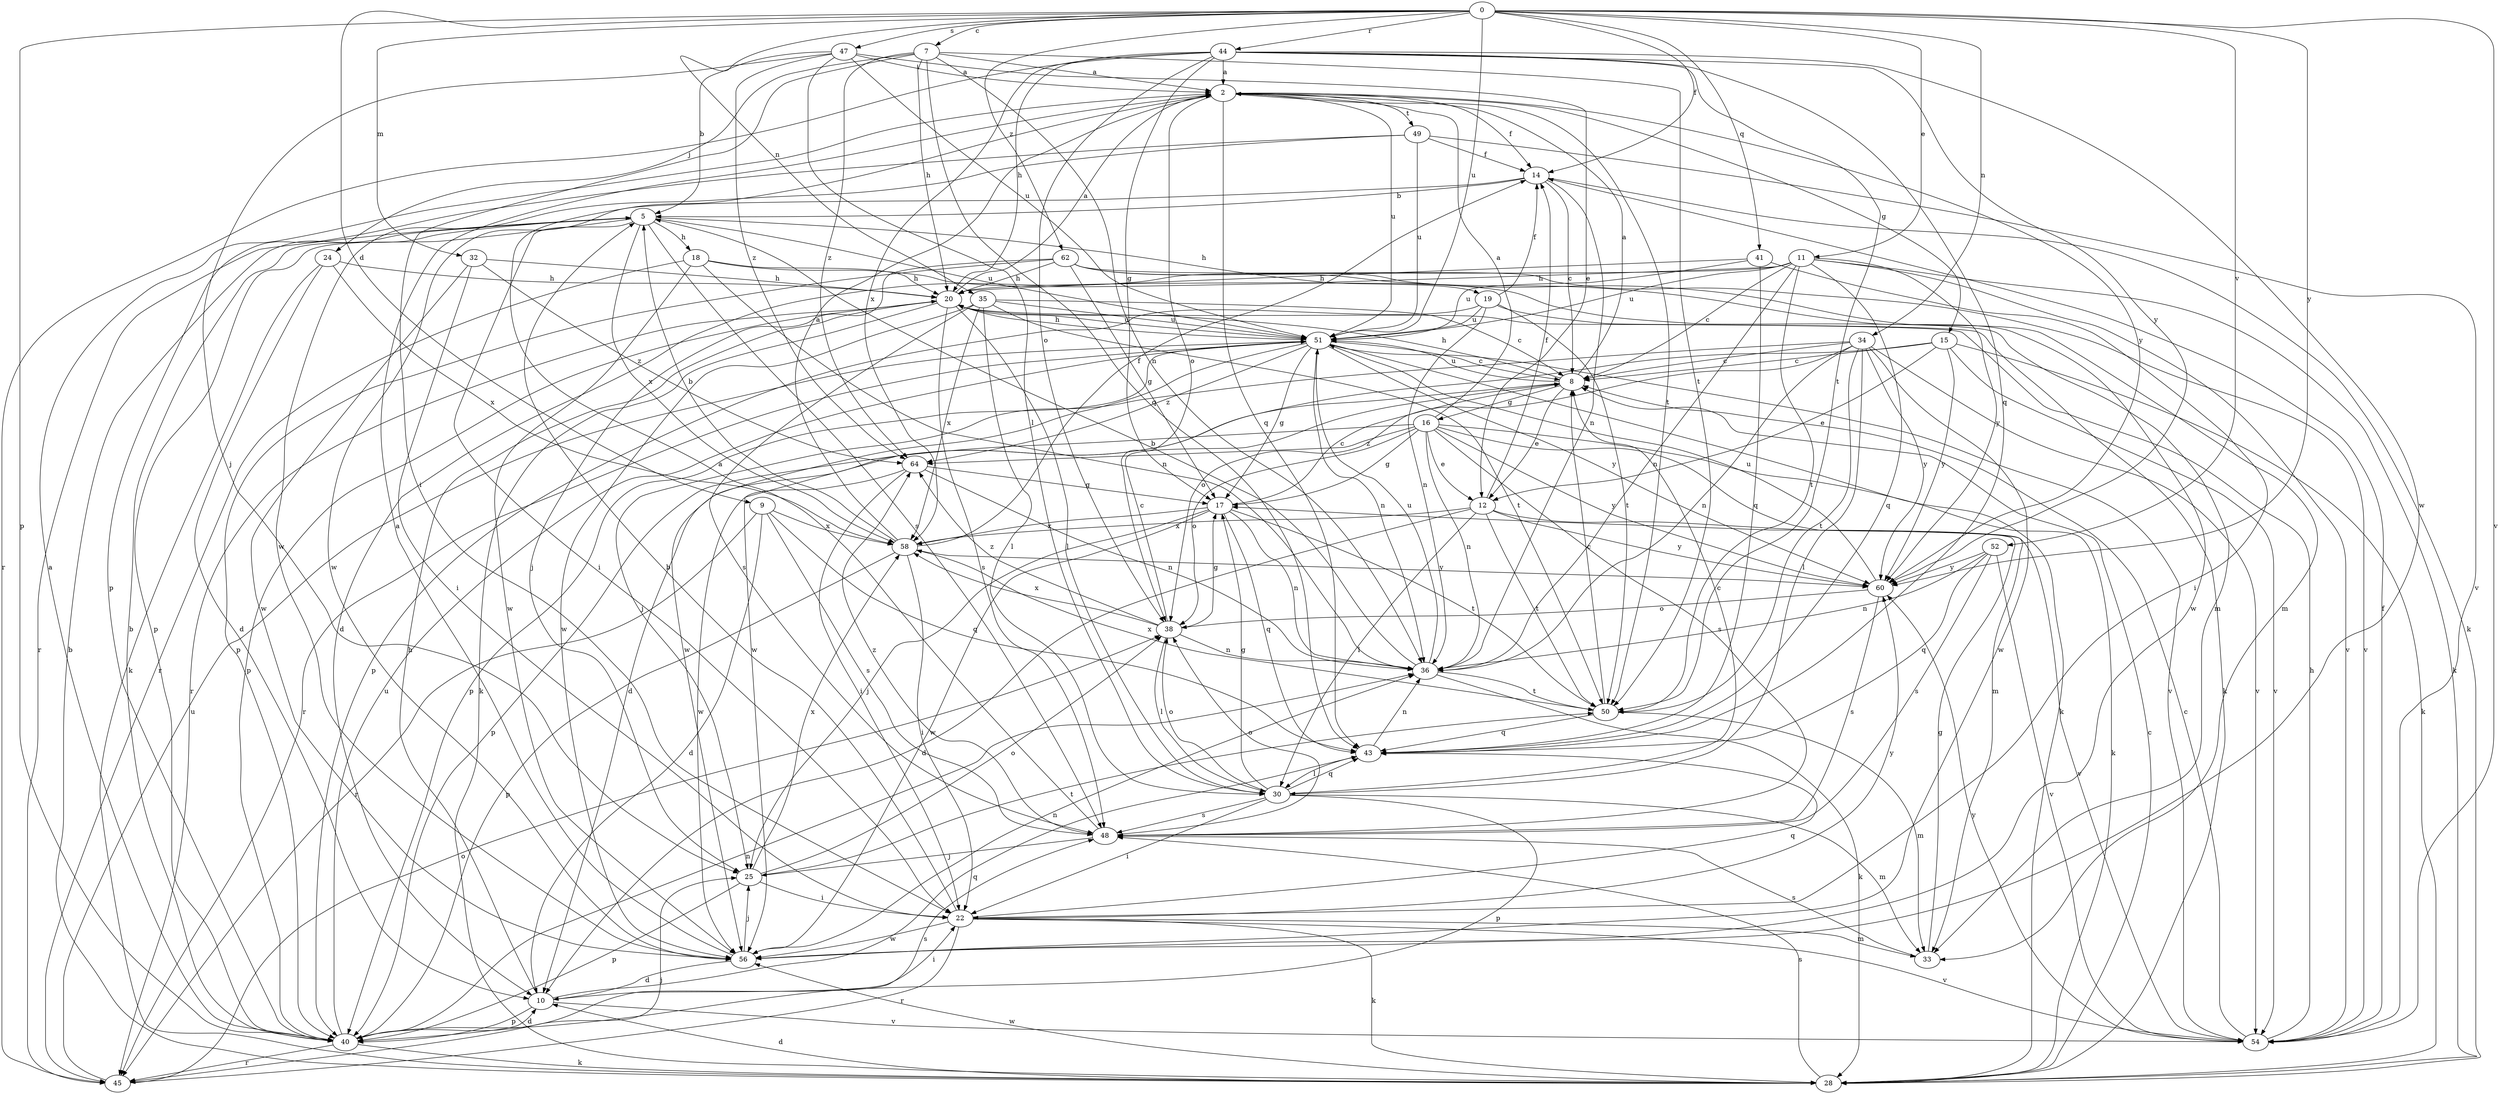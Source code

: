 strict digraph  {
0;
2;
5;
7;
8;
9;
10;
11;
12;
14;
15;
16;
17;
18;
19;
20;
22;
24;
25;
28;
30;
32;
33;
34;
35;
36;
38;
40;
41;
43;
44;
45;
47;
48;
49;
50;
51;
52;
54;
56;
58;
60;
62;
64;
0 -> 7  [label=c];
0 -> 9  [label=d];
0 -> 11  [label=e];
0 -> 14  [label=f];
0 -> 32  [label=m];
0 -> 34  [label=n];
0 -> 35  [label=n];
0 -> 40  [label=p];
0 -> 41  [label=q];
0 -> 44  [label=r];
0 -> 47  [label=s];
0 -> 51  [label=u];
0 -> 52  [label=v];
0 -> 54  [label=v];
0 -> 60  [label=y];
0 -> 62  [label=z];
2 -> 14  [label=f];
2 -> 15  [label=g];
2 -> 38  [label=o];
2 -> 43  [label=q];
2 -> 49  [label=t];
2 -> 50  [label=t];
2 -> 51  [label=u];
2 -> 60  [label=y];
5 -> 18  [label=h];
5 -> 19  [label=h];
5 -> 22  [label=i];
5 -> 40  [label=p];
5 -> 45  [label=r];
5 -> 48  [label=s];
5 -> 51  [label=u];
5 -> 58  [label=x];
7 -> 2  [label=a];
7 -> 20  [label=h];
7 -> 22  [label=i];
7 -> 24  [label=j];
7 -> 36  [label=n];
7 -> 43  [label=q];
7 -> 50  [label=t];
7 -> 64  [label=z];
8 -> 2  [label=a];
8 -> 10  [label=d];
8 -> 12  [label=e];
8 -> 16  [label=g];
8 -> 20  [label=h];
8 -> 51  [label=u];
9 -> 10  [label=d];
9 -> 43  [label=q];
9 -> 45  [label=r];
9 -> 48  [label=s];
9 -> 58  [label=x];
10 -> 20  [label=h];
10 -> 22  [label=i];
10 -> 40  [label=p];
10 -> 43  [label=q];
10 -> 54  [label=v];
11 -> 8  [label=c];
11 -> 10  [label=d];
11 -> 20  [label=h];
11 -> 28  [label=k];
11 -> 36  [label=n];
11 -> 43  [label=q];
11 -> 50  [label=t];
11 -> 51  [label=u];
11 -> 54  [label=v];
11 -> 60  [label=y];
12 -> 10  [label=d];
12 -> 14  [label=f];
12 -> 30  [label=l];
12 -> 50  [label=t];
12 -> 54  [label=v];
12 -> 58  [label=x];
12 -> 60  [label=y];
14 -> 5  [label=b];
14 -> 8  [label=c];
14 -> 28  [label=k];
14 -> 36  [label=n];
14 -> 56  [label=w];
15 -> 8  [label=c];
15 -> 12  [label=e];
15 -> 28  [label=k];
15 -> 54  [label=v];
15 -> 56  [label=w];
15 -> 60  [label=y];
16 -> 2  [label=a];
16 -> 12  [label=e];
16 -> 17  [label=g];
16 -> 28  [label=k];
16 -> 33  [label=m];
16 -> 36  [label=n];
16 -> 38  [label=o];
16 -> 40  [label=p];
16 -> 48  [label=s];
16 -> 60  [label=y];
16 -> 64  [label=z];
17 -> 8  [label=c];
17 -> 25  [label=j];
17 -> 36  [label=n];
17 -> 43  [label=q];
17 -> 50  [label=t];
17 -> 56  [label=w];
17 -> 58  [label=x];
18 -> 20  [label=h];
18 -> 33  [label=m];
18 -> 36  [label=n];
18 -> 45  [label=r];
18 -> 56  [label=w];
19 -> 14  [label=f];
19 -> 28  [label=k];
19 -> 36  [label=n];
19 -> 40  [label=p];
19 -> 50  [label=t];
19 -> 51  [label=u];
20 -> 2  [label=a];
20 -> 28  [label=k];
20 -> 30  [label=l];
20 -> 40  [label=p];
20 -> 45  [label=r];
20 -> 48  [label=s];
20 -> 51  [label=u];
22 -> 5  [label=b];
22 -> 28  [label=k];
22 -> 33  [label=m];
22 -> 43  [label=q];
22 -> 45  [label=r];
22 -> 54  [label=v];
22 -> 56  [label=w];
22 -> 60  [label=y];
24 -> 10  [label=d];
24 -> 20  [label=h];
24 -> 28  [label=k];
24 -> 58  [label=x];
25 -> 22  [label=i];
25 -> 38  [label=o];
25 -> 40  [label=p];
25 -> 50  [label=t];
25 -> 58  [label=x];
28 -> 5  [label=b];
28 -> 8  [label=c];
28 -> 10  [label=d];
28 -> 48  [label=s];
28 -> 56  [label=w];
30 -> 8  [label=c];
30 -> 17  [label=g];
30 -> 22  [label=i];
30 -> 33  [label=m];
30 -> 38  [label=o];
30 -> 40  [label=p];
30 -> 43  [label=q];
30 -> 48  [label=s];
32 -> 20  [label=h];
32 -> 22  [label=i];
32 -> 56  [label=w];
32 -> 64  [label=z];
33 -> 17  [label=g];
33 -> 48  [label=s];
34 -> 8  [label=c];
34 -> 25  [label=j];
34 -> 30  [label=l];
34 -> 36  [label=n];
34 -> 38  [label=o];
34 -> 50  [label=t];
34 -> 54  [label=v];
34 -> 56  [label=w];
34 -> 60  [label=y];
35 -> 8  [label=c];
35 -> 30  [label=l];
35 -> 48  [label=s];
35 -> 50  [label=t];
35 -> 51  [label=u];
35 -> 56  [label=w];
35 -> 58  [label=x];
36 -> 5  [label=b];
36 -> 28  [label=k];
36 -> 50  [label=t];
36 -> 51  [label=u];
38 -> 8  [label=c];
38 -> 17  [label=g];
38 -> 30  [label=l];
38 -> 36  [label=n];
38 -> 58  [label=x];
38 -> 64  [label=z];
40 -> 2  [label=a];
40 -> 5  [label=b];
40 -> 10  [label=d];
40 -> 28  [label=k];
40 -> 36  [label=n];
40 -> 45  [label=r];
40 -> 48  [label=s];
40 -> 51  [label=u];
41 -> 20  [label=h];
41 -> 22  [label=i];
41 -> 43  [label=q];
41 -> 51  [label=u];
43 -> 30  [label=l];
43 -> 36  [label=n];
44 -> 2  [label=a];
44 -> 17  [label=g];
44 -> 20  [label=h];
44 -> 38  [label=o];
44 -> 43  [label=q];
44 -> 45  [label=r];
44 -> 50  [label=t];
44 -> 56  [label=w];
44 -> 58  [label=x];
44 -> 60  [label=y];
45 -> 25  [label=j];
45 -> 38  [label=o];
45 -> 51  [label=u];
47 -> 2  [label=a];
47 -> 5  [label=b];
47 -> 12  [label=e];
47 -> 25  [label=j];
47 -> 30  [label=l];
47 -> 51  [label=u];
47 -> 64  [label=z];
48 -> 2  [label=a];
48 -> 25  [label=j];
48 -> 38  [label=o];
48 -> 64  [label=z];
49 -> 14  [label=f];
49 -> 40  [label=p];
49 -> 51  [label=u];
49 -> 54  [label=v];
49 -> 56  [label=w];
50 -> 8  [label=c];
50 -> 33  [label=m];
50 -> 43  [label=q];
50 -> 58  [label=x];
51 -> 8  [label=c];
51 -> 17  [label=g];
51 -> 20  [label=h];
51 -> 28  [label=k];
51 -> 36  [label=n];
51 -> 40  [label=p];
51 -> 45  [label=r];
51 -> 54  [label=v];
51 -> 56  [label=w];
51 -> 60  [label=y];
51 -> 64  [label=z];
52 -> 36  [label=n];
52 -> 43  [label=q];
52 -> 48  [label=s];
52 -> 54  [label=v];
52 -> 60  [label=y];
54 -> 8  [label=c];
54 -> 14  [label=f];
54 -> 20  [label=h];
54 -> 60  [label=y];
56 -> 2  [label=a];
56 -> 10  [label=d];
56 -> 25  [label=j];
56 -> 36  [label=n];
58 -> 2  [label=a];
58 -> 5  [label=b];
58 -> 14  [label=f];
58 -> 22  [label=i];
58 -> 40  [label=p];
58 -> 60  [label=y];
60 -> 38  [label=o];
60 -> 48  [label=s];
60 -> 51  [label=u];
62 -> 17  [label=g];
62 -> 20  [label=h];
62 -> 25  [label=j];
62 -> 33  [label=m];
62 -> 40  [label=p];
62 -> 54  [label=v];
62 -> 56  [label=w];
64 -> 17  [label=g];
64 -> 22  [label=i];
64 -> 36  [label=n];
64 -> 56  [label=w];
}
